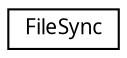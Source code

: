 digraph G
{
  edge [fontname="FreeSans.ttf",fontsize="10",labelfontname="FreeSans.ttf",labelfontsize="10"];
  node [fontname="FreeSans.ttf",fontsize="10",shape=record];
  rankdir=LR;
  Node1 [label="FileSync",height=0.2,width=0.4,color="black", fillcolor="white", style="filled",URL="$class_file_sync.html"];
}
